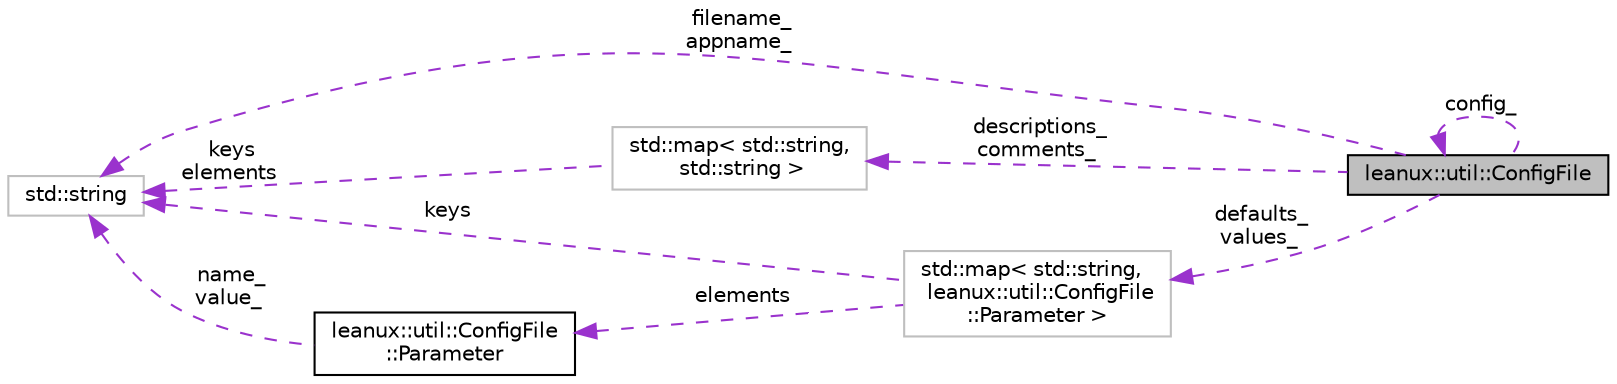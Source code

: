 digraph "leanux::util::ConfigFile"
{
 // LATEX_PDF_SIZE
  bgcolor="transparent";
  edge [fontname="Helvetica",fontsize="10",labelfontname="Helvetica",labelfontsize="10"];
  node [fontname="Helvetica",fontsize="10",shape=record];
  rankdir="LR";
  Node1 [label="leanux::util::ConfigFile",height=0.2,width=0.4,color="black", fillcolor="grey75", style="filled", fontcolor="black",tooltip="A configuration file of name=value pairs."];
  Node2 -> Node1 [dir="back",color="darkorchid3",fontsize="10",style="dashed",label=" descriptions_\ncomments_" ,fontname="Helvetica"];
  Node2 [label="std::map\< std::string,\l std::string \>",height=0.2,width=0.4,color="grey75",tooltip=" "];
  Node3 -> Node2 [dir="back",color="darkorchid3",fontsize="10",style="dashed",label=" keys\nelements" ,fontname="Helvetica"];
  Node3 [label="std::string",height=0.2,width=0.4,color="grey75",tooltip="STL class."];
  Node3 -> Node1 [dir="back",color="darkorchid3",fontsize="10",style="dashed",label=" filename_\nappname_" ,fontname="Helvetica"];
  Node5 -> Node1 [dir="back",color="darkorchid3",fontsize="10",style="dashed",label=" defaults_\nvalues_" ,fontname="Helvetica"];
  Node5 [label="std::map\< std::string,\l leanux::util::ConfigFile\l::Parameter \>",height=0.2,width=0.4,color="grey75",tooltip=" "];
  Node6 -> Node5 [dir="back",color="darkorchid3",fontsize="10",style="dashed",label=" elements" ,fontname="Helvetica"];
  Node6 [label="leanux::util::ConfigFile\l::Parameter",height=0.2,width=0.4,color="black",URL="$structleanux_1_1util_1_1ConfigFile_1_1Parameter.html",tooltip="A name-value pair as configuration parameter."];
  Node3 -> Node6 [dir="back",color="darkorchid3",fontsize="10",style="dashed",label=" name_\nvalue_" ,fontname="Helvetica"];
  Node3 -> Node5 [dir="back",color="darkorchid3",fontsize="10",style="dashed",label=" keys" ,fontname="Helvetica"];
  Node1 -> Node1 [dir="back",color="darkorchid3",fontsize="10",style="dashed",label=" config_" ,fontname="Helvetica"];
}
